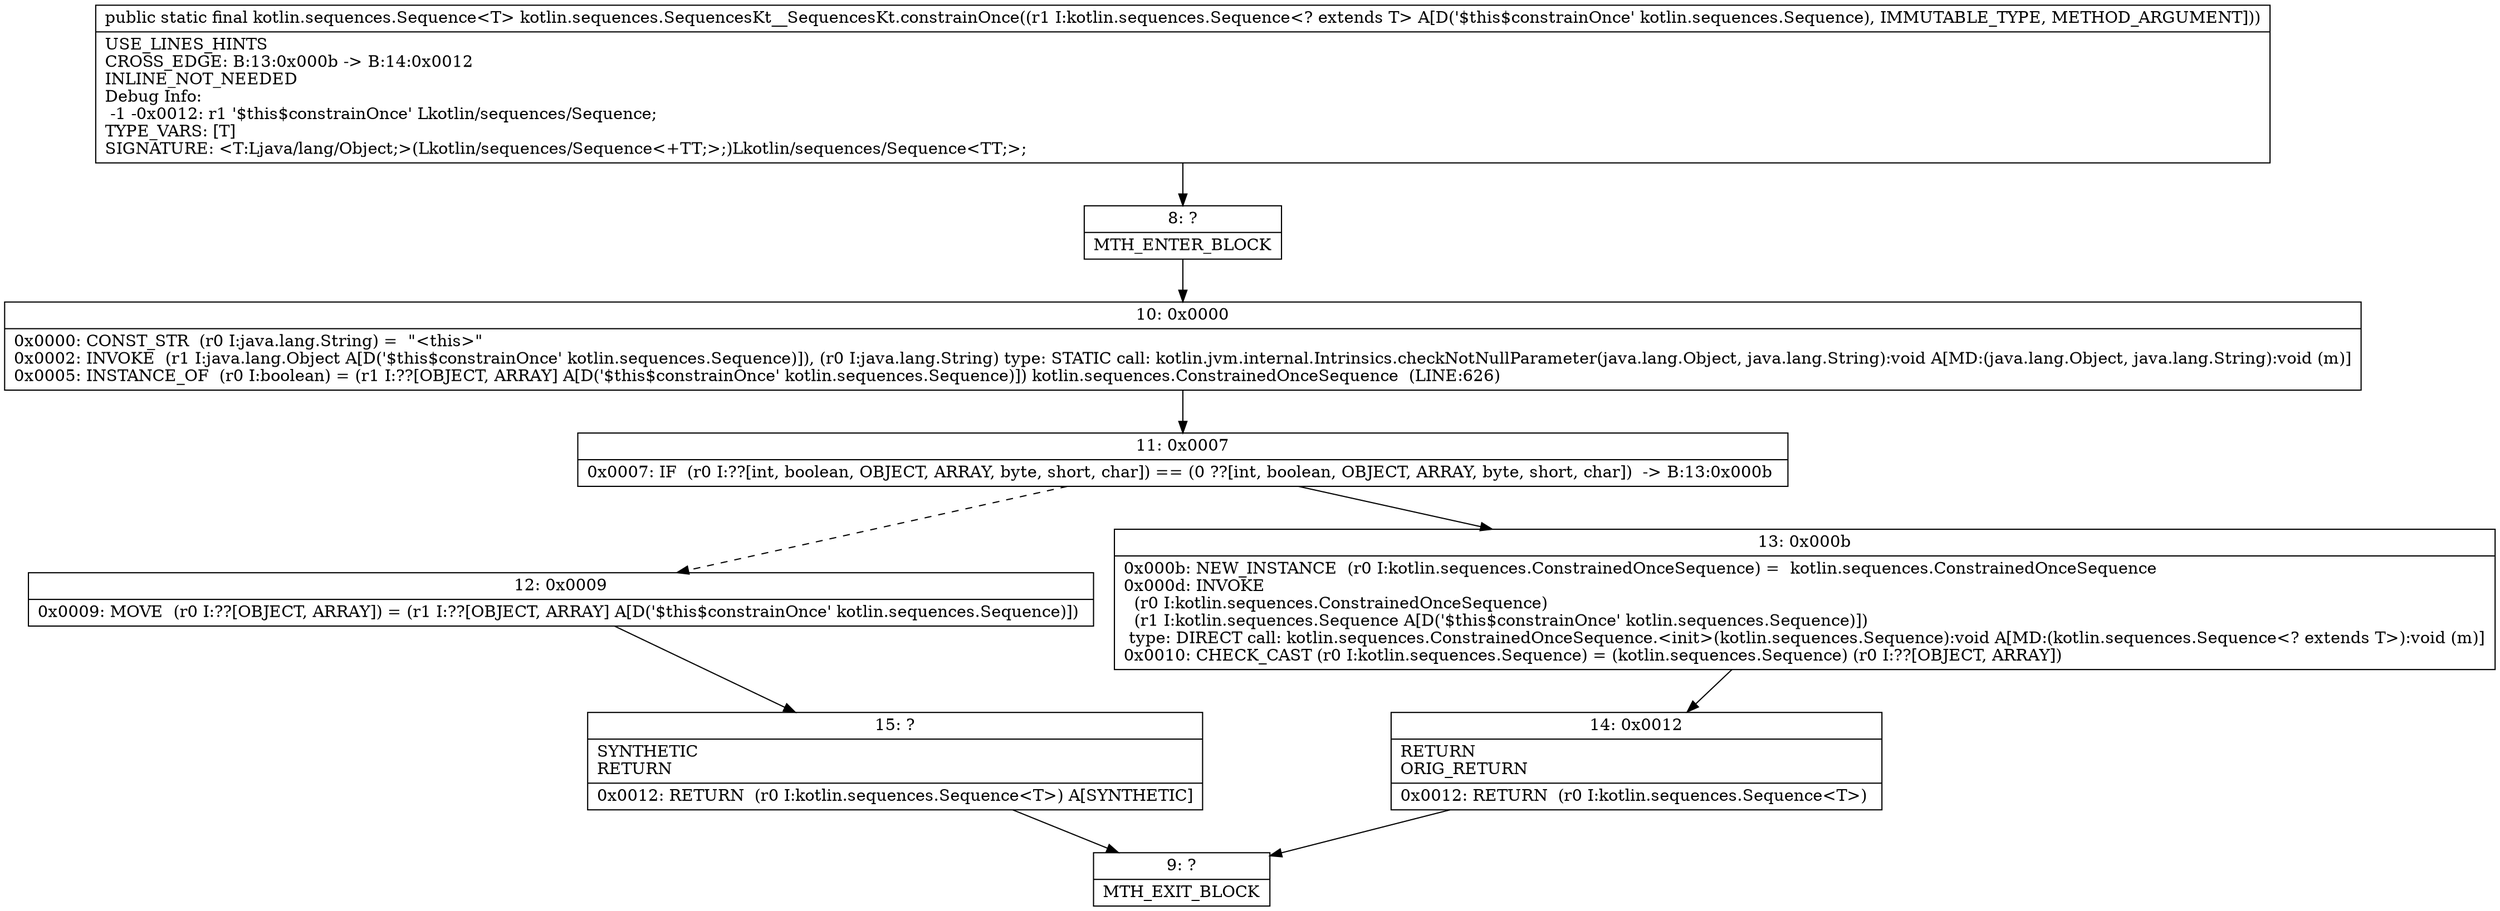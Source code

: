 digraph "CFG forkotlin.sequences.SequencesKt__SequencesKt.constrainOnce(Lkotlin\/sequences\/Sequence;)Lkotlin\/sequences\/Sequence;" {
Node_8 [shape=record,label="{8\:\ ?|MTH_ENTER_BLOCK\l}"];
Node_10 [shape=record,label="{10\:\ 0x0000|0x0000: CONST_STR  (r0 I:java.lang.String) =  \"\<this\>\" \l0x0002: INVOKE  (r1 I:java.lang.Object A[D('$this$constrainOnce' kotlin.sequences.Sequence)]), (r0 I:java.lang.String) type: STATIC call: kotlin.jvm.internal.Intrinsics.checkNotNullParameter(java.lang.Object, java.lang.String):void A[MD:(java.lang.Object, java.lang.String):void (m)]\l0x0005: INSTANCE_OF  (r0 I:boolean) = (r1 I:??[OBJECT, ARRAY] A[D('$this$constrainOnce' kotlin.sequences.Sequence)]) kotlin.sequences.ConstrainedOnceSequence  (LINE:626)\l}"];
Node_11 [shape=record,label="{11\:\ 0x0007|0x0007: IF  (r0 I:??[int, boolean, OBJECT, ARRAY, byte, short, char]) == (0 ??[int, boolean, OBJECT, ARRAY, byte, short, char])  \-\> B:13:0x000b \l}"];
Node_12 [shape=record,label="{12\:\ 0x0009|0x0009: MOVE  (r0 I:??[OBJECT, ARRAY]) = (r1 I:??[OBJECT, ARRAY] A[D('$this$constrainOnce' kotlin.sequences.Sequence)]) \l}"];
Node_15 [shape=record,label="{15\:\ ?|SYNTHETIC\lRETURN\l|0x0012: RETURN  (r0 I:kotlin.sequences.Sequence\<T\>) A[SYNTHETIC]\l}"];
Node_9 [shape=record,label="{9\:\ ?|MTH_EXIT_BLOCK\l}"];
Node_13 [shape=record,label="{13\:\ 0x000b|0x000b: NEW_INSTANCE  (r0 I:kotlin.sequences.ConstrainedOnceSequence) =  kotlin.sequences.ConstrainedOnceSequence \l0x000d: INVOKE  \l  (r0 I:kotlin.sequences.ConstrainedOnceSequence)\l  (r1 I:kotlin.sequences.Sequence A[D('$this$constrainOnce' kotlin.sequences.Sequence)])\l type: DIRECT call: kotlin.sequences.ConstrainedOnceSequence.\<init\>(kotlin.sequences.Sequence):void A[MD:(kotlin.sequences.Sequence\<? extends T\>):void (m)]\l0x0010: CHECK_CAST (r0 I:kotlin.sequences.Sequence) = (kotlin.sequences.Sequence) (r0 I:??[OBJECT, ARRAY]) \l}"];
Node_14 [shape=record,label="{14\:\ 0x0012|RETURN\lORIG_RETURN\l|0x0012: RETURN  (r0 I:kotlin.sequences.Sequence\<T\>) \l}"];
MethodNode[shape=record,label="{public static final kotlin.sequences.Sequence\<T\> kotlin.sequences.SequencesKt__SequencesKt.constrainOnce((r1 I:kotlin.sequences.Sequence\<? extends T\> A[D('$this$constrainOnce' kotlin.sequences.Sequence), IMMUTABLE_TYPE, METHOD_ARGUMENT]))  | USE_LINES_HINTS\lCROSS_EDGE: B:13:0x000b \-\> B:14:0x0012\lINLINE_NOT_NEEDED\lDebug Info:\l  \-1 \-0x0012: r1 '$this$constrainOnce' Lkotlin\/sequences\/Sequence;\lTYPE_VARS: [T]\lSIGNATURE: \<T:Ljava\/lang\/Object;\>(Lkotlin\/sequences\/Sequence\<+TT;\>;)Lkotlin\/sequences\/Sequence\<TT;\>;\l}"];
MethodNode -> Node_8;Node_8 -> Node_10;
Node_10 -> Node_11;
Node_11 -> Node_12[style=dashed];
Node_11 -> Node_13;
Node_12 -> Node_15;
Node_15 -> Node_9;
Node_13 -> Node_14;
Node_14 -> Node_9;
}


